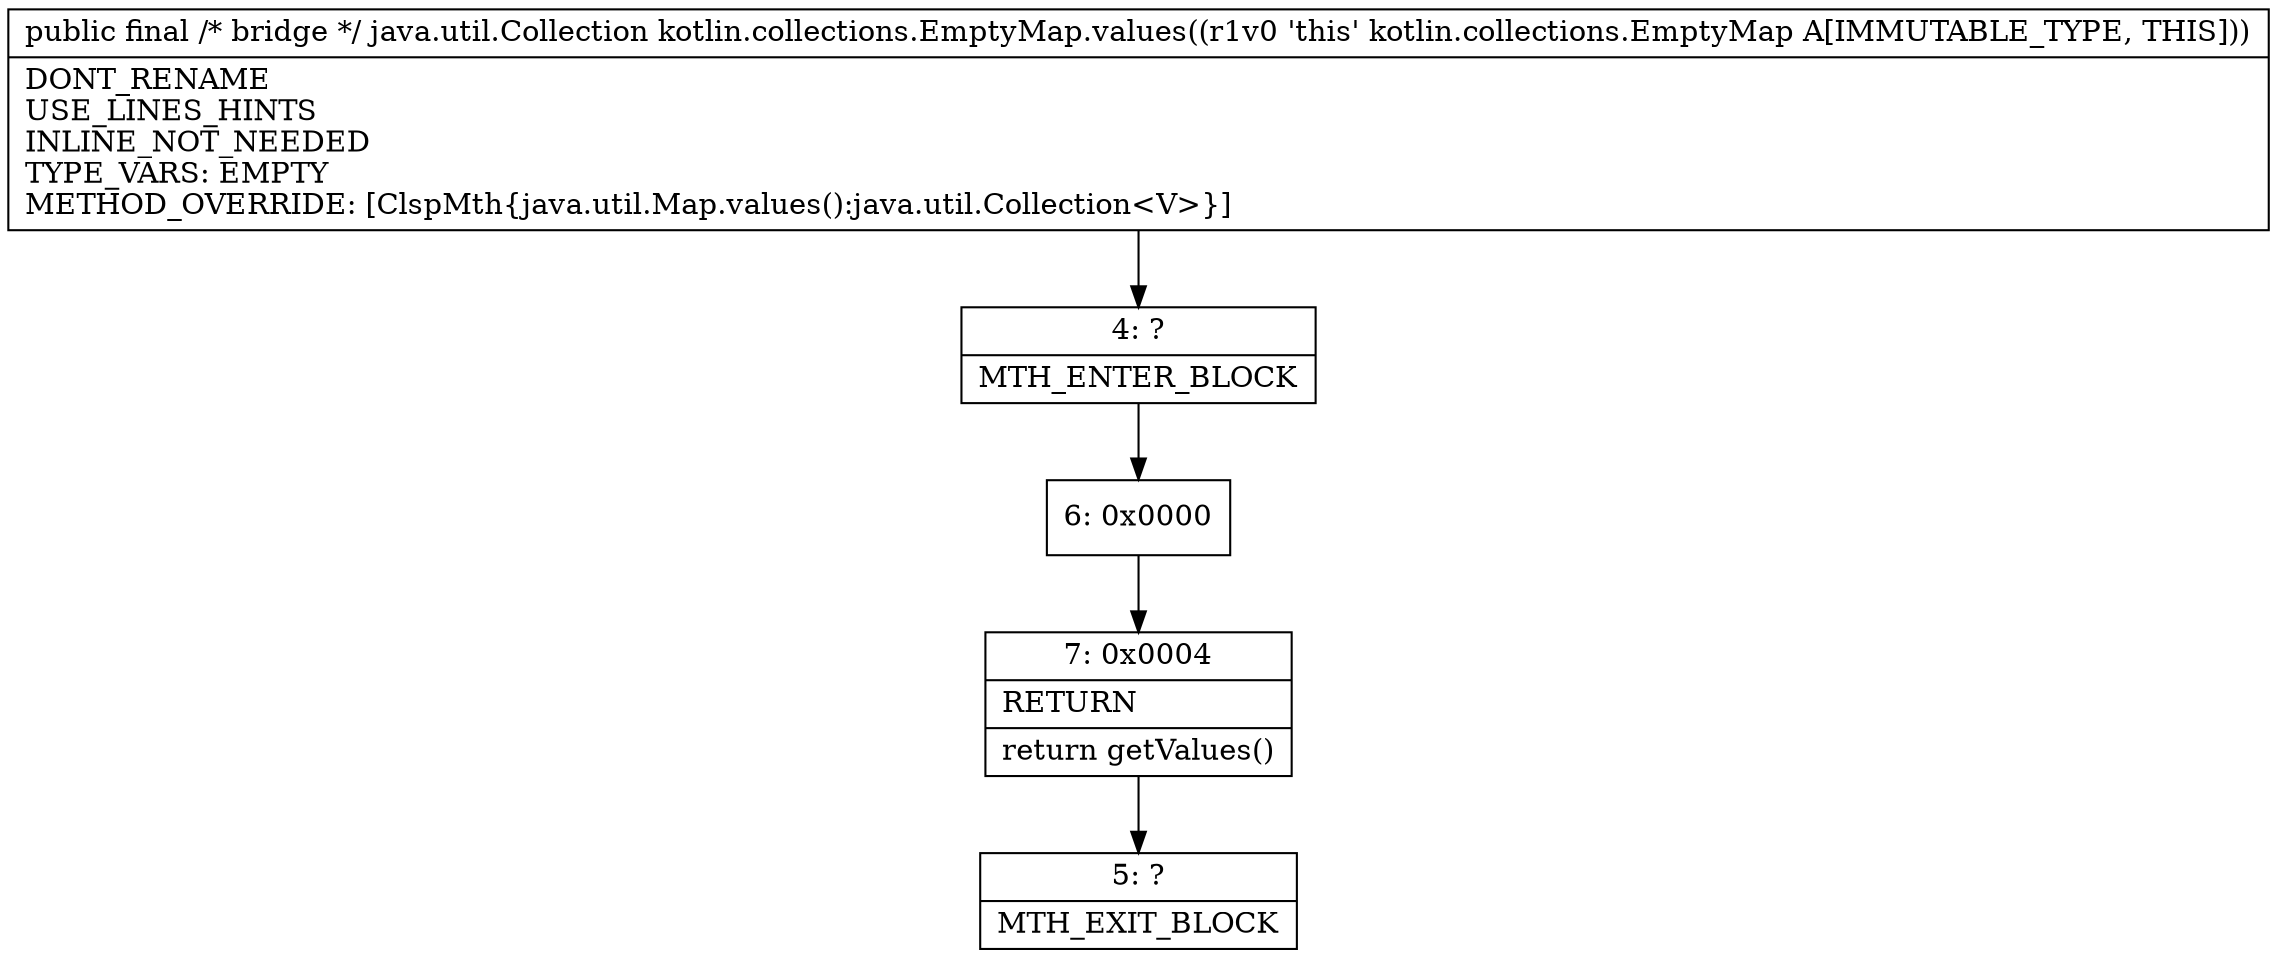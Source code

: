 digraph "CFG forkotlin.collections.EmptyMap.values()Ljava\/util\/Collection;" {
Node_4 [shape=record,label="{4\:\ ?|MTH_ENTER_BLOCK\l}"];
Node_6 [shape=record,label="{6\:\ 0x0000}"];
Node_7 [shape=record,label="{7\:\ 0x0004|RETURN\l|return getValues()\l}"];
Node_5 [shape=record,label="{5\:\ ?|MTH_EXIT_BLOCK\l}"];
MethodNode[shape=record,label="{public final \/* bridge *\/ java.util.Collection kotlin.collections.EmptyMap.values((r1v0 'this' kotlin.collections.EmptyMap A[IMMUTABLE_TYPE, THIS]))  | DONT_RENAME\lUSE_LINES_HINTS\lINLINE_NOT_NEEDED\lTYPE_VARS: EMPTY\lMETHOD_OVERRIDE: [ClspMth\{java.util.Map.values():java.util.Collection\<V\>\}]\l}"];
MethodNode -> Node_4;Node_4 -> Node_6;
Node_6 -> Node_7;
Node_7 -> Node_5;
}

